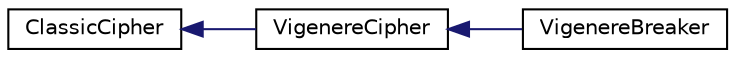 digraph "Graphical Class Hierarchy"
{
  edge [fontname="Helvetica",fontsize="10",labelfontname="Helvetica",labelfontsize="10"];
  node [fontname="Helvetica",fontsize="10",shape=record];
  rankdir="LR";
  Node0 [label="ClassicCipher",height=0.2,width=0.4,color="black", fillcolor="white", style="filled",URL="$classClassicCipher.html"];
  Node0 -> Node1 [dir="back",color="midnightblue",fontsize="10",style="solid",fontname="Helvetica"];
  Node1 [label="VigenereCipher",height=0.2,width=0.4,color="black", fillcolor="white", style="filled",URL="$classVigenereCipher.html"];
  Node1 -> Node2 [dir="back",color="midnightblue",fontsize="10",style="solid",fontname="Helvetica"];
  Node2 [label="VigenereBreaker",height=0.2,width=0.4,color="black", fillcolor="white", style="filled",URL="$classVigenereBreaker.html"];
}
